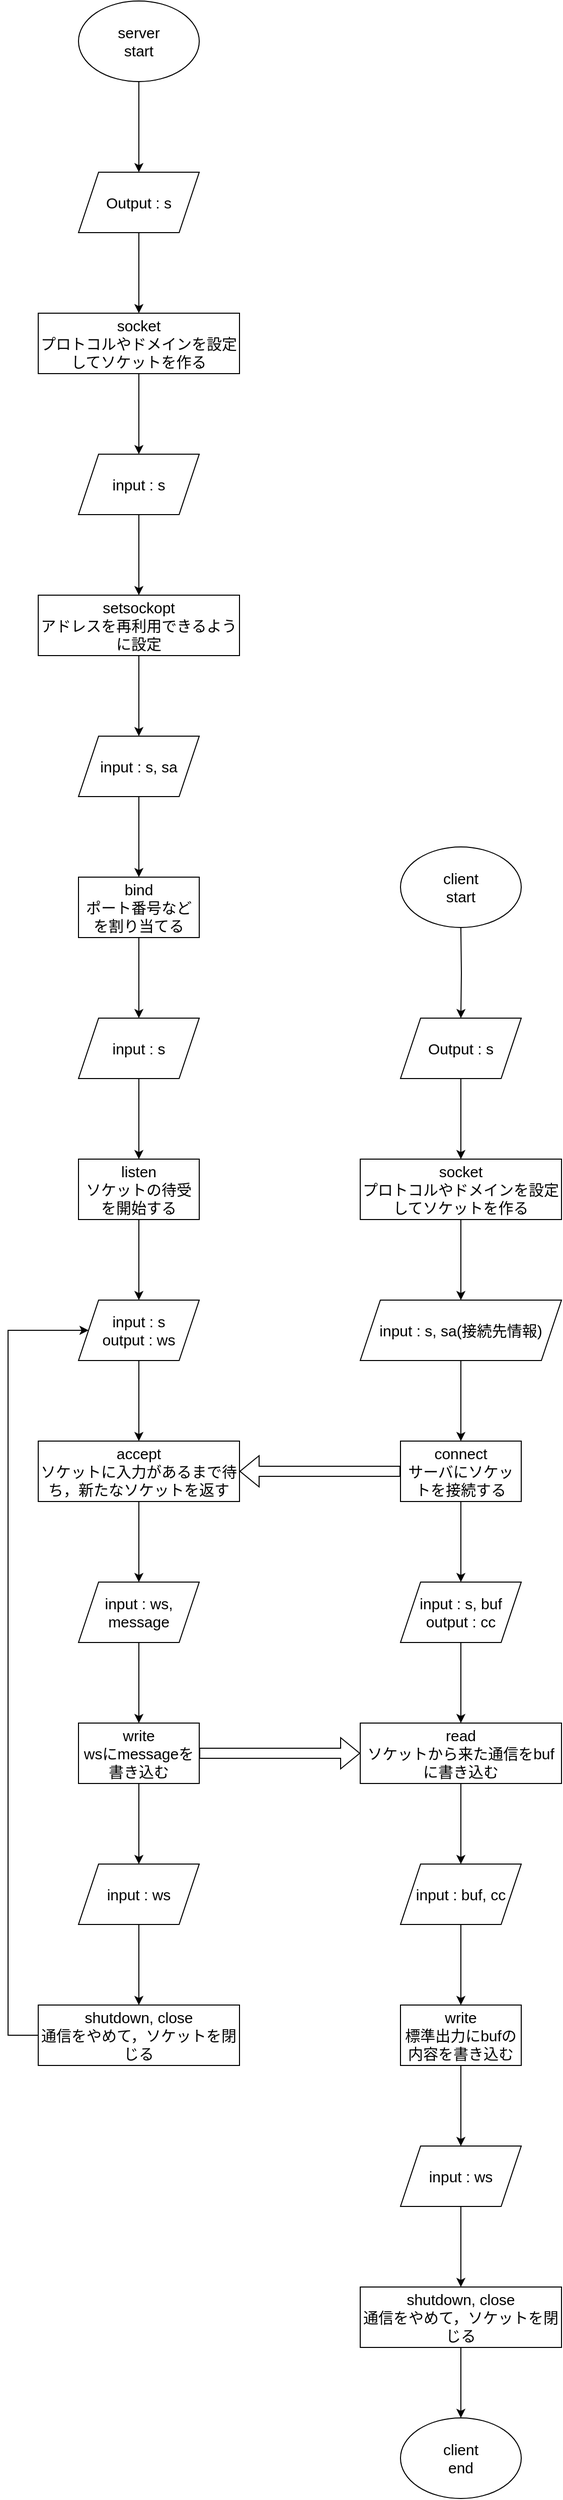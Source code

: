 <mxfile version="13.6.5">
    <diagram id="fBnOUUqHjcIQ887bd5Ay" name="ページ1">
        <mxGraphModel dx="611" dy="792" grid="1" gridSize="10" guides="1" tooltips="1" connect="1" arrows="1" fold="1" page="1" pageScale="1" pageWidth="1169" pageHeight="827" math="0" shadow="0">
            <root>
                <mxCell id="0"/>
                <mxCell id="1" parent="0"/>
                <mxCell id="4" value="client&lt;br style=&quot;font-size: 15px;&quot;&gt;start" style="ellipse;whiteSpace=wrap;html=1;fontSize=15;verticalAlign=middle;" vertex="1" parent="1">
                    <mxGeometry x="560" y="1000" width="120" height="80" as="geometry"/>
                </mxCell>
                <mxCell id="35" value="" style="edgeStyle=orthogonalEdgeStyle;rounded=0;orthogonalLoop=1;jettySize=auto;html=1;fontSize=15;verticalAlign=middle;" edge="1" parent="1" source="5" target="34">
                    <mxGeometry relative="1" as="geometry"/>
                </mxCell>
                <mxCell id="5" value="server&lt;br style=&quot;font-size: 15px;&quot;&gt;start" style="ellipse;whiteSpace=wrap;html=1;fontSize=15;verticalAlign=middle;" vertex="1" parent="1">
                    <mxGeometry x="240" y="160" width="120" height="80" as="geometry"/>
                </mxCell>
                <mxCell id="37" value="" style="edgeStyle=orthogonalEdgeStyle;rounded=0;orthogonalLoop=1;jettySize=auto;html=1;fontSize=15;verticalAlign=middle;" edge="1" parent="1" source="34" target="36">
                    <mxGeometry relative="1" as="geometry"/>
                </mxCell>
                <mxCell id="34" value="Output : s" style="shape=parallelogram;perimeter=parallelogramPerimeter;whiteSpace=wrap;html=1;fixedSize=1;fontSize=15;verticalAlign=middle;" vertex="1" parent="1">
                    <mxGeometry x="240" y="330" width="120" height="60" as="geometry"/>
                </mxCell>
                <mxCell id="43" value="" style="edgeStyle=orthogonalEdgeStyle;rounded=0;orthogonalLoop=1;jettySize=auto;html=1;fontSize=15;verticalAlign=middle;" edge="1" parent="1" source="36" target="42">
                    <mxGeometry relative="1" as="geometry"/>
                </mxCell>
                <mxCell id="36" value="socket&lt;br style=&quot;font-size: 15px;&quot;&gt;プロトコルやドメインを設定してソケットを作る" style="whiteSpace=wrap;html=1;fontSize=15;verticalAlign=middle;" vertex="1" parent="1">
                    <mxGeometry x="200" y="470" width="200" height="60" as="geometry"/>
                </mxCell>
                <mxCell id="45" value="" style="edgeStyle=orthogonalEdgeStyle;rounded=0;orthogonalLoop=1;jettySize=auto;html=1;fontSize=15;verticalAlign=middle;" edge="1" parent="1" source="42" target="44">
                    <mxGeometry relative="1" as="geometry"/>
                </mxCell>
                <mxCell id="42" value="input : s" style="shape=parallelogram;perimeter=parallelogramPerimeter;whiteSpace=wrap;html=1;fixedSize=1;fontSize=15;verticalAlign=middle;" vertex="1" parent="1">
                    <mxGeometry x="240" y="610" width="120" height="60" as="geometry"/>
                </mxCell>
                <mxCell id="47" value="" style="edgeStyle=orthogonalEdgeStyle;rounded=0;orthogonalLoop=1;jettySize=auto;html=1;fontSize=15;verticalAlign=middle;" edge="1" parent="1" source="44" target="46">
                    <mxGeometry relative="1" as="geometry"/>
                </mxCell>
                <mxCell id="44" value="setsockopt&lt;br style=&quot;font-size: 15px;&quot;&gt;アドレスを再利用できるように設定" style="whiteSpace=wrap;html=1;fontSize=15;verticalAlign=middle;" vertex="1" parent="1">
                    <mxGeometry x="200" y="750" width="200" height="60" as="geometry"/>
                </mxCell>
                <mxCell id="49" value="" style="edgeStyle=orthogonalEdgeStyle;rounded=0;orthogonalLoop=1;jettySize=auto;html=1;fontSize=15;verticalAlign=middle;" edge="1" parent="1" source="46" target="48">
                    <mxGeometry relative="1" as="geometry"/>
                </mxCell>
                <mxCell id="46" value="input : s, sa" style="shape=parallelogram;perimeter=parallelogramPerimeter;whiteSpace=wrap;html=1;fixedSize=1;fontSize=15;verticalAlign=middle;" vertex="1" parent="1">
                    <mxGeometry x="240" y="890" width="120" height="60" as="geometry"/>
                </mxCell>
                <mxCell id="51" value="" style="edgeStyle=orthogonalEdgeStyle;rounded=0;orthogonalLoop=1;jettySize=auto;html=1;fontSize=15;verticalAlign=middle;" edge="1" parent="1" source="48" target="50">
                    <mxGeometry relative="1" as="geometry"/>
                </mxCell>
                <mxCell id="48" value="bind&lt;br style=&quot;font-size: 15px;&quot;&gt;ポート番号などを割り当てる" style="whiteSpace=wrap;html=1;fontSize=15;verticalAlign=middle;" vertex="1" parent="1">
                    <mxGeometry x="240" y="1030" width="120" height="60" as="geometry"/>
                </mxCell>
                <mxCell id="56" value="" style="edgeStyle=orthogonalEdgeStyle;rounded=0;orthogonalLoop=1;jettySize=auto;html=1;fontSize=15;verticalAlign=middle;" edge="1" parent="1" source="50" target="55">
                    <mxGeometry relative="1" as="geometry"/>
                </mxCell>
                <mxCell id="50" value="input : s" style="shape=parallelogram;perimeter=parallelogramPerimeter;whiteSpace=wrap;html=1;fixedSize=1;fontSize=15;verticalAlign=middle;" vertex="1" parent="1">
                    <mxGeometry x="240" y="1170" width="120" height="60" as="geometry"/>
                </mxCell>
                <mxCell id="58" value="" style="edgeStyle=orthogonalEdgeStyle;rounded=0;orthogonalLoop=1;jettySize=auto;html=1;fontSize=15;verticalAlign=middle;" edge="1" parent="1" source="55" target="57">
                    <mxGeometry relative="1" as="geometry"/>
                </mxCell>
                <mxCell id="55" value="listen&lt;br style=&quot;font-size: 15px;&quot;&gt;ソケットの待受を開始する" style="whiteSpace=wrap;html=1;fontSize=15;verticalAlign=middle;" vertex="1" parent="1">
                    <mxGeometry x="240" y="1310" width="120" height="60" as="geometry"/>
                </mxCell>
                <mxCell id="60" value="" style="edgeStyle=orthogonalEdgeStyle;rounded=0;orthogonalLoop=1;jettySize=auto;html=1;fontSize=15;verticalAlign=middle;" edge="1" parent="1" source="57" target="59">
                    <mxGeometry relative="1" as="geometry"/>
                </mxCell>
                <mxCell id="57" value="input : s&lt;br style=&quot;font-size: 15px;&quot;&gt;output : ws" style="shape=parallelogram;perimeter=parallelogramPerimeter;whiteSpace=wrap;html=1;fixedSize=1;fontSize=15;verticalAlign=middle;" vertex="1" parent="1">
                    <mxGeometry x="240" y="1450" width="120" height="60" as="geometry"/>
                </mxCell>
                <mxCell id="62" value="" style="edgeStyle=orthogonalEdgeStyle;rounded=0;orthogonalLoop=1;jettySize=auto;html=1;fontSize=15;verticalAlign=middle;" edge="1" parent="1" source="59" target="61">
                    <mxGeometry relative="1" as="geometry"/>
                </mxCell>
                <mxCell id="59" value="accept&lt;br style=&quot;font-size: 15px;&quot;&gt;ソケットに入力があるまで待ち，新たなソケットを返す" style="whiteSpace=wrap;html=1;fontSize=15;verticalAlign=middle;" vertex="1" parent="1">
                    <mxGeometry x="200" y="1590" width="200" height="60" as="geometry"/>
                </mxCell>
                <mxCell id="64" value="" style="edgeStyle=orthogonalEdgeStyle;rounded=0;orthogonalLoop=1;jettySize=auto;html=1;fontSize=15;verticalAlign=middle;" edge="1" parent="1" source="61" target="63">
                    <mxGeometry relative="1" as="geometry"/>
                </mxCell>
                <mxCell id="61" value="input : ws, message" style="shape=parallelogram;perimeter=parallelogramPerimeter;whiteSpace=wrap;html=1;fixedSize=1;fontSize=15;verticalAlign=middle;" vertex="1" parent="1">
                    <mxGeometry x="240" y="1730" width="120" height="60" as="geometry"/>
                </mxCell>
                <mxCell id="66" value="" style="edgeStyle=orthogonalEdgeStyle;rounded=0;orthogonalLoop=1;jettySize=auto;html=1;fontSize=15;verticalAlign=middle;" edge="1" parent="1" source="63" target="65">
                    <mxGeometry relative="1" as="geometry"/>
                </mxCell>
                <mxCell id="102" style="edgeStyle=orthogonalEdgeStyle;rounded=0;orthogonalLoop=1;jettySize=auto;html=1;exitX=1;exitY=0.5;exitDx=0;exitDy=0;fontSize=15;shape=flexArrow;" edge="1" parent="1" source="63" target="82">
                    <mxGeometry relative="1" as="geometry"/>
                </mxCell>
                <mxCell id="63" value="write&lt;br style=&quot;font-size: 15px;&quot;&gt;wsにmessageを書き込む" style="whiteSpace=wrap;html=1;fontSize=15;verticalAlign=middle;" vertex="1" parent="1">
                    <mxGeometry x="240" y="1870" width="120" height="60" as="geometry"/>
                </mxCell>
                <mxCell id="68" value="" style="edgeStyle=orthogonalEdgeStyle;rounded=0;orthogonalLoop=1;jettySize=auto;html=1;fontSize=15;verticalAlign=middle;" edge="1" parent="1" source="65" target="67">
                    <mxGeometry relative="1" as="geometry"/>
                </mxCell>
                <mxCell id="65" value="input : ws" style="shape=parallelogram;perimeter=parallelogramPerimeter;whiteSpace=wrap;html=1;fixedSize=1;fontSize=15;verticalAlign=middle;" vertex="1" parent="1">
                    <mxGeometry x="240" y="2010" width="120" height="60" as="geometry"/>
                </mxCell>
                <mxCell id="69" style="edgeStyle=orthogonalEdgeStyle;rounded=0;orthogonalLoop=1;jettySize=auto;html=1;entryX=0;entryY=0.5;entryDx=0;entryDy=0;fontSize=15;verticalAlign=middle;" edge="1" parent="1" source="67" target="57">
                    <mxGeometry relative="1" as="geometry">
                        <mxPoint x="180" y="1580" as="targetPoint"/>
                        <Array as="points">
                            <mxPoint x="170" y="2180"/>
                            <mxPoint x="170" y="1480"/>
                        </Array>
                    </mxGeometry>
                </mxCell>
                <mxCell id="67" value="shutdown, close&lt;br style=&quot;font-size: 15px;&quot;&gt;通信をやめて，ソケットを閉じる" style="whiteSpace=wrap;html=1;fontSize=15;verticalAlign=middle;" vertex="1" parent="1">
                    <mxGeometry x="200" y="2150" width="200" height="60" as="geometry"/>
                </mxCell>
                <mxCell id="70" value="" style="edgeStyle=orthogonalEdgeStyle;rounded=0;orthogonalLoop=1;jettySize=auto;html=1;fontSize=15;verticalAlign=middle;" edge="1" parent="1" target="72">
                    <mxGeometry relative="1" as="geometry">
                        <mxPoint x="620" y="1080" as="sourcePoint"/>
                    </mxGeometry>
                </mxCell>
                <mxCell id="71" value="" style="edgeStyle=orthogonalEdgeStyle;rounded=0;orthogonalLoop=1;jettySize=auto;html=1;fontSize=15;verticalAlign=middle;" edge="1" parent="1" source="72" target="74">
                    <mxGeometry relative="1" as="geometry"/>
                </mxCell>
                <mxCell id="72" value="Output : s" style="shape=parallelogram;perimeter=parallelogramPerimeter;whiteSpace=wrap;html=1;fixedSize=1;fontSize=15;verticalAlign=middle;" vertex="1" parent="1">
                    <mxGeometry x="560" y="1170" width="120" height="60" as="geometry"/>
                </mxCell>
                <mxCell id="73" value="" style="edgeStyle=orthogonalEdgeStyle;rounded=0;orthogonalLoop=1;jettySize=auto;html=1;fontSize=15;verticalAlign=middle;" edge="1" parent="1" source="74" target="76">
                    <mxGeometry relative="1" as="geometry"/>
                </mxCell>
                <mxCell id="74" value="socket&lt;br style=&quot;font-size: 15px;&quot;&gt;プロトコルやドメインを設定してソケットを作る" style="whiteSpace=wrap;html=1;fontSize=15;verticalAlign=middle;" vertex="1" parent="1">
                    <mxGeometry x="520" y="1310" width="200" height="60" as="geometry"/>
                </mxCell>
                <mxCell id="75" value="" style="edgeStyle=orthogonalEdgeStyle;rounded=0;orthogonalLoop=1;jettySize=auto;html=1;fontSize=15;verticalAlign=middle;" edge="1" parent="1" source="76" target="78">
                    <mxGeometry relative="1" as="geometry"/>
                </mxCell>
                <mxCell id="76" value="input : s, sa(接続先情報)" style="shape=parallelogram;perimeter=parallelogramPerimeter;whiteSpace=wrap;html=1;fixedSize=1;fontSize=15;verticalAlign=middle;" vertex="1" parent="1">
                    <mxGeometry x="520" y="1450" width="200" height="60" as="geometry"/>
                </mxCell>
                <mxCell id="77" value="" style="edgeStyle=orthogonalEdgeStyle;rounded=0;orthogonalLoop=1;jettySize=auto;html=1;fontSize=15;verticalAlign=middle;" edge="1" parent="1" source="78" target="80">
                    <mxGeometry relative="1" as="geometry"/>
                </mxCell>
                <mxCell id="101" style="edgeStyle=orthogonalEdgeStyle;rounded=0;orthogonalLoop=1;jettySize=auto;html=1;exitX=0;exitY=0.5;exitDx=0;exitDy=0;entryX=1;entryY=0.5;entryDx=0;entryDy=0;fontSize=15;shape=flexArrow;" edge="1" parent="1" source="78" target="59">
                    <mxGeometry relative="1" as="geometry"/>
                </mxCell>
                <mxCell id="78" value="connect&lt;br style=&quot;font-size: 15px;&quot;&gt;サーバにソケットを接続する" style="whiteSpace=wrap;html=1;fontSize=15;verticalAlign=middle;" vertex="1" parent="1">
                    <mxGeometry x="560" y="1590" width="120" height="60" as="geometry"/>
                </mxCell>
                <mxCell id="79" value="" style="edgeStyle=orthogonalEdgeStyle;rounded=0;orthogonalLoop=1;jettySize=auto;html=1;fontSize=15;verticalAlign=middle;" edge="1" parent="1" source="80" target="82">
                    <mxGeometry relative="1" as="geometry"/>
                </mxCell>
                <mxCell id="80" value="input : s, buf&lt;br style=&quot;font-size: 15px;&quot;&gt;output : cc" style="shape=parallelogram;perimeter=parallelogramPerimeter;whiteSpace=wrap;html=1;fixedSize=1;fontSize=15;verticalAlign=middle;" vertex="1" parent="1">
                    <mxGeometry x="560" y="1730" width="120" height="60" as="geometry"/>
                </mxCell>
                <mxCell id="81" value="" style="edgeStyle=orthogonalEdgeStyle;rounded=0;orthogonalLoop=1;jettySize=auto;html=1;fontSize=15;verticalAlign=middle;" edge="1" parent="1" source="82" target="84">
                    <mxGeometry relative="1" as="geometry"/>
                </mxCell>
                <mxCell id="82" value="read&lt;br style=&quot;font-size: 15px;&quot;&gt;ソケットから来た通信をbufに書き込む" style="whiteSpace=wrap;html=1;fontSize=15;verticalAlign=middle;" vertex="1" parent="1">
                    <mxGeometry x="520" y="1870" width="200" height="60" as="geometry"/>
                </mxCell>
                <mxCell id="83" value="" style="edgeStyle=orthogonalEdgeStyle;rounded=0;orthogonalLoop=1;jettySize=auto;html=1;fontSize=15;verticalAlign=middle;" edge="1" parent="1" source="84" target="86">
                    <mxGeometry relative="1" as="geometry"/>
                </mxCell>
                <mxCell id="84" value="input : buf, cc" style="shape=parallelogram;perimeter=parallelogramPerimeter;whiteSpace=wrap;html=1;fixedSize=1;fontSize=15;verticalAlign=middle;" vertex="1" parent="1">
                    <mxGeometry x="560" y="2010" width="120" height="60" as="geometry"/>
                </mxCell>
                <mxCell id="85" value="" style="edgeStyle=orthogonalEdgeStyle;rounded=0;orthogonalLoop=1;jettySize=auto;html=1;fontSize=15;verticalAlign=middle;" edge="1" parent="1" source="86">
                    <mxGeometry relative="1" as="geometry">
                        <mxPoint x="620" y="2290" as="targetPoint"/>
                    </mxGeometry>
                </mxCell>
                <mxCell id="86" value="write&lt;br style=&quot;font-size: 15px;&quot;&gt;標準出力にbufの内容を書き込む" style="whiteSpace=wrap;html=1;fontSize=15;verticalAlign=middle;" vertex="1" parent="1">
                    <mxGeometry x="560" y="2150" width="120" height="60" as="geometry"/>
                </mxCell>
                <mxCell id="95" value="" style="edgeStyle=orthogonalEdgeStyle;rounded=0;orthogonalLoop=1;jettySize=auto;html=1;fontSize=15;verticalAlign=middle;" edge="1" parent="1" source="96" target="98">
                    <mxGeometry relative="1" as="geometry"/>
                </mxCell>
                <mxCell id="96" value="input : ws" style="shape=parallelogram;perimeter=parallelogramPerimeter;whiteSpace=wrap;html=1;fixedSize=1;fontSize=15;verticalAlign=middle;" vertex="1" parent="1">
                    <mxGeometry x="560" y="2290" width="120" height="60" as="geometry"/>
                </mxCell>
                <mxCell id="100" value="" style="edgeStyle=orthogonalEdgeStyle;rounded=0;orthogonalLoop=1;jettySize=auto;html=1;fontSize=15;verticalAlign=middle;" edge="1" parent="1" source="98" target="99">
                    <mxGeometry relative="1" as="geometry"/>
                </mxCell>
                <mxCell id="98" value="shutdown, close&lt;br style=&quot;font-size: 15px;&quot;&gt;通信をやめて，ソケットを閉じる" style="whiteSpace=wrap;html=1;fontSize=15;verticalAlign=middle;" vertex="1" parent="1">
                    <mxGeometry x="520" y="2430" width="200" height="60" as="geometry"/>
                </mxCell>
                <mxCell id="99" value="client&lt;br style=&quot;font-size: 15px;&quot;&gt;end" style="ellipse;whiteSpace=wrap;html=1;fontSize=15;verticalAlign=middle;" vertex="1" parent="1">
                    <mxGeometry x="560" y="2560" width="120" height="80" as="geometry"/>
                </mxCell>
            </root>
        </mxGraphModel>
    </diagram>
</mxfile>
